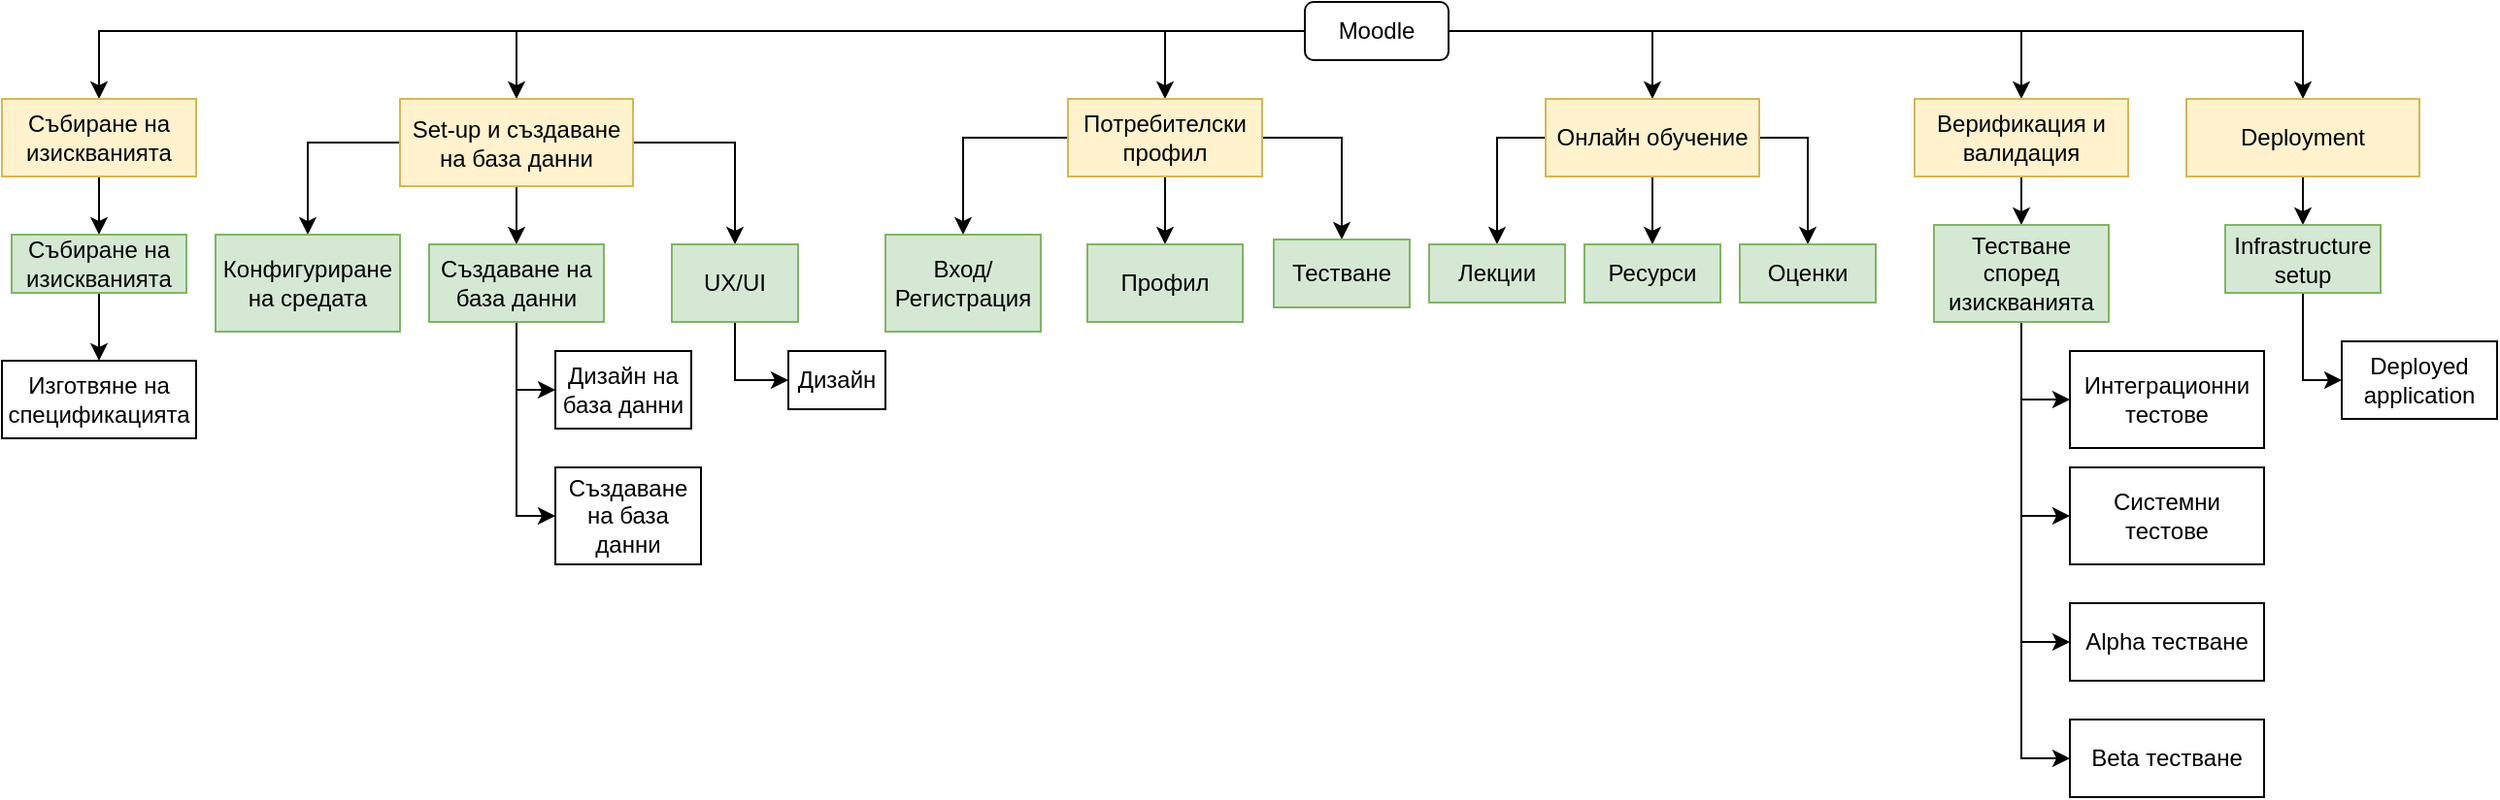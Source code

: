 <mxfile version="15.9.4" type="github">
  <diagram id="OaNjyxevK-4zABXbeRmA" name="Page-1">
    <mxGraphModel dx="1687" dy="484" grid="1" gridSize="10" guides="1" tooltips="1" connect="1" arrows="1" fold="1" page="1" pageScale="1" pageWidth="827" pageHeight="1169" math="0" shadow="0">
      <root>
        <mxCell id="0" />
        <mxCell id="1" parent="0" />
        <mxCell id="JWQSCCIdsSd6pLvR8Nr2-3" style="edgeStyle=orthogonalEdgeStyle;rounded=0;orthogonalLoop=1;jettySize=auto;html=1;entryX=0.5;entryY=0;entryDx=0;entryDy=0;" edge="1" parent="1" source="JWQSCCIdsSd6pLvR8Nr2-1" target="JWQSCCIdsSd6pLvR8Nr2-2">
          <mxGeometry relative="1" as="geometry" />
        </mxCell>
        <mxCell id="JWQSCCIdsSd6pLvR8Nr2-6" style="edgeStyle=orthogonalEdgeStyle;rounded=0;orthogonalLoop=1;jettySize=auto;html=1;entryX=0.5;entryY=0;entryDx=0;entryDy=0;" edge="1" parent="1" source="JWQSCCIdsSd6pLvR8Nr2-1" target="JWQSCCIdsSd6pLvR8Nr2-5">
          <mxGeometry relative="1" as="geometry" />
        </mxCell>
        <mxCell id="JWQSCCIdsSd6pLvR8Nr2-11" style="edgeStyle=orthogonalEdgeStyle;rounded=0;orthogonalLoop=1;jettySize=auto;html=1;entryX=0.5;entryY=0;entryDx=0;entryDy=0;" edge="1" parent="1" source="JWQSCCIdsSd6pLvR8Nr2-1" target="JWQSCCIdsSd6pLvR8Nr2-9">
          <mxGeometry relative="1" as="geometry" />
        </mxCell>
        <mxCell id="JWQSCCIdsSd6pLvR8Nr2-12" style="edgeStyle=orthogonalEdgeStyle;rounded=0;orthogonalLoop=1;jettySize=auto;html=1;entryX=0.5;entryY=0;entryDx=0;entryDy=0;" edge="1" parent="1" source="JWQSCCIdsSd6pLvR8Nr2-1" target="JWQSCCIdsSd6pLvR8Nr2-10">
          <mxGeometry relative="1" as="geometry" />
        </mxCell>
        <mxCell id="JWQSCCIdsSd6pLvR8Nr2-37" style="edgeStyle=orthogonalEdgeStyle;rounded=0;orthogonalLoop=1;jettySize=auto;html=1;" edge="1" parent="1" source="JWQSCCIdsSd6pLvR8Nr2-1" target="JWQSCCIdsSd6pLvR8Nr2-13">
          <mxGeometry relative="1" as="geometry" />
        </mxCell>
        <mxCell id="JWQSCCIdsSd6pLvR8Nr2-59" style="edgeStyle=orthogonalEdgeStyle;rounded=0;orthogonalLoop=1;jettySize=auto;html=1;exitX=0;exitY=0.5;exitDx=0;exitDy=0;" edge="1" parent="1" source="JWQSCCIdsSd6pLvR8Nr2-1" target="JWQSCCIdsSd6pLvR8Nr2-7">
          <mxGeometry relative="1" as="geometry" />
        </mxCell>
        <mxCell id="JWQSCCIdsSd6pLvR8Nr2-1" value="Moodle" style="rounded=1;whiteSpace=wrap;html=1;" vertex="1" parent="1">
          <mxGeometry x="536" y="110" width="74" height="30" as="geometry" />
        </mxCell>
        <mxCell id="JWQSCCIdsSd6pLvR8Nr2-76" style="edgeStyle=orthogonalEdgeStyle;rounded=0;orthogonalLoop=1;jettySize=auto;html=1;" edge="1" parent="1" source="JWQSCCIdsSd6pLvR8Nr2-2" target="JWQSCCIdsSd6pLvR8Nr2-14">
          <mxGeometry relative="1" as="geometry" />
        </mxCell>
        <mxCell id="JWQSCCIdsSd6pLvR8Nr2-2" value="Събиране на изискванията" style="whiteSpace=wrap;html=1;fillColor=#fff2cc;strokeColor=#d6b656;" vertex="1" parent="1">
          <mxGeometry x="-135" y="160" width="100" height="40" as="geometry" />
        </mxCell>
        <mxCell id="JWQSCCIdsSd6pLvR8Nr2-34" style="edgeStyle=orthogonalEdgeStyle;rounded=0;orthogonalLoop=1;jettySize=auto;html=1;exitX=0;exitY=0.5;exitDx=0;exitDy=0;" edge="1" parent="1" source="JWQSCCIdsSd6pLvR8Nr2-5" target="JWQSCCIdsSd6pLvR8Nr2-17">
          <mxGeometry relative="1" as="geometry" />
        </mxCell>
        <mxCell id="JWQSCCIdsSd6pLvR8Nr2-35" style="edgeStyle=orthogonalEdgeStyle;rounded=0;orthogonalLoop=1;jettySize=auto;html=1;" edge="1" parent="1" source="JWQSCCIdsSd6pLvR8Nr2-5" target="JWQSCCIdsSd6pLvR8Nr2-21">
          <mxGeometry relative="1" as="geometry" />
        </mxCell>
        <mxCell id="JWQSCCIdsSd6pLvR8Nr2-36" style="edgeStyle=orthogonalEdgeStyle;rounded=0;orthogonalLoop=1;jettySize=auto;html=1;exitX=1;exitY=0.5;exitDx=0;exitDy=0;entryX=0.5;entryY=0;entryDx=0;entryDy=0;" edge="1" parent="1" source="JWQSCCIdsSd6pLvR8Nr2-5" target="JWQSCCIdsSd6pLvR8Nr2-22">
          <mxGeometry relative="1" as="geometry" />
        </mxCell>
        <mxCell id="JWQSCCIdsSd6pLvR8Nr2-5" value="Set-up и създаване на база данни" style="whiteSpace=wrap;html=1;fillColor=#fff2cc;strokeColor=#d6b656;" vertex="1" parent="1">
          <mxGeometry x="70" y="160" width="120" height="45" as="geometry" />
        </mxCell>
        <mxCell id="JWQSCCIdsSd6pLvR8Nr2-41" style="edgeStyle=orthogonalEdgeStyle;rounded=0;orthogonalLoop=1;jettySize=auto;html=1;entryX=0.5;entryY=0;entryDx=0;entryDy=0;" edge="1" parent="1" source="JWQSCCIdsSd6pLvR8Nr2-7" target="JWQSCCIdsSd6pLvR8Nr2-39">
          <mxGeometry relative="1" as="geometry" />
        </mxCell>
        <mxCell id="JWQSCCIdsSd6pLvR8Nr2-63" style="edgeStyle=orthogonalEdgeStyle;rounded=0;orthogonalLoop=1;jettySize=auto;html=1;entryX=0.5;entryY=0;entryDx=0;entryDy=0;" edge="1" parent="1" source="JWQSCCIdsSd6pLvR8Nr2-7" target="JWQSCCIdsSd6pLvR8Nr2-42">
          <mxGeometry relative="1" as="geometry" />
        </mxCell>
        <mxCell id="JWQSCCIdsSd6pLvR8Nr2-64" style="edgeStyle=orthogonalEdgeStyle;rounded=0;orthogonalLoop=1;jettySize=auto;html=1;entryX=0.5;entryY=0;entryDx=0;entryDy=0;" edge="1" parent="1" source="JWQSCCIdsSd6pLvR8Nr2-7" target="JWQSCCIdsSd6pLvR8Nr2-38">
          <mxGeometry relative="1" as="geometry" />
        </mxCell>
        <mxCell id="JWQSCCIdsSd6pLvR8Nr2-7" value="Потребителски профил" style="whiteSpace=wrap;html=1;fillColor=#fff2cc;strokeColor=#d6b656;" vertex="1" parent="1">
          <mxGeometry x="414" y="160" width="100" height="40" as="geometry" />
        </mxCell>
        <mxCell id="JWQSCCIdsSd6pLvR8Nr2-73" style="edgeStyle=orthogonalEdgeStyle;rounded=0;orthogonalLoop=1;jettySize=auto;html=1;" edge="1" parent="1" source="JWQSCCIdsSd6pLvR8Nr2-9" target="JWQSCCIdsSd6pLvR8Nr2-68">
          <mxGeometry relative="1" as="geometry" />
        </mxCell>
        <mxCell id="JWQSCCIdsSd6pLvR8Nr2-74" style="edgeStyle=orthogonalEdgeStyle;rounded=0;orthogonalLoop=1;jettySize=auto;html=1;exitX=0;exitY=0.5;exitDx=0;exitDy=0;" edge="1" parent="1" source="JWQSCCIdsSd6pLvR8Nr2-9" target="JWQSCCIdsSd6pLvR8Nr2-67">
          <mxGeometry relative="1" as="geometry" />
        </mxCell>
        <mxCell id="JWQSCCIdsSd6pLvR8Nr2-75" style="edgeStyle=orthogonalEdgeStyle;rounded=0;orthogonalLoop=1;jettySize=auto;html=1;exitX=1;exitY=0.5;exitDx=0;exitDy=0;entryX=0.5;entryY=0;entryDx=0;entryDy=0;" edge="1" parent="1" source="JWQSCCIdsSd6pLvR8Nr2-9" target="JWQSCCIdsSd6pLvR8Nr2-70">
          <mxGeometry relative="1" as="geometry" />
        </mxCell>
        <mxCell id="JWQSCCIdsSd6pLvR8Nr2-9" value="Онлайн обучение" style="whiteSpace=wrap;html=1;fillColor=#fff2cc;strokeColor=#d6b656;" vertex="1" parent="1">
          <mxGeometry x="660" y="160" width="110" height="40" as="geometry" />
        </mxCell>
        <mxCell id="JWQSCCIdsSd6pLvR8Nr2-46" style="edgeStyle=orthogonalEdgeStyle;rounded=0;orthogonalLoop=1;jettySize=auto;html=1;entryX=0.5;entryY=0;entryDx=0;entryDy=0;" edge="1" parent="1" source="JWQSCCIdsSd6pLvR8Nr2-10" target="JWQSCCIdsSd6pLvR8Nr2-45">
          <mxGeometry relative="1" as="geometry" />
        </mxCell>
        <mxCell id="JWQSCCIdsSd6pLvR8Nr2-10" value="Верификация и валидация" style="whiteSpace=wrap;html=1;fillColor=#fff2cc;strokeColor=#d6b656;" vertex="1" parent="1">
          <mxGeometry x="850" y="160" width="110" height="40" as="geometry" />
        </mxCell>
        <mxCell id="JWQSCCIdsSd6pLvR8Nr2-48" style="edgeStyle=orthogonalEdgeStyle;rounded=0;orthogonalLoop=1;jettySize=auto;html=1;entryX=0.5;entryY=0;entryDx=0;entryDy=0;" edge="1" parent="1" source="JWQSCCIdsSd6pLvR8Nr2-13" target="JWQSCCIdsSd6pLvR8Nr2-47">
          <mxGeometry relative="1" as="geometry" />
        </mxCell>
        <mxCell id="JWQSCCIdsSd6pLvR8Nr2-13" value="Deployment" style="whiteSpace=wrap;html=1;fillColor=#fff2cc;strokeColor=#d6b656;" vertex="1" parent="1">
          <mxGeometry x="990" y="160" width="120" height="40" as="geometry" />
        </mxCell>
        <mxCell id="JWQSCCIdsSd6pLvR8Nr2-77" style="edgeStyle=orthogonalEdgeStyle;rounded=0;orthogonalLoop=1;jettySize=auto;html=1;entryX=0.5;entryY=0;entryDx=0;entryDy=0;" edge="1" parent="1" source="JWQSCCIdsSd6pLvR8Nr2-14" target="JWQSCCIdsSd6pLvR8Nr2-16">
          <mxGeometry relative="1" as="geometry" />
        </mxCell>
        <mxCell id="JWQSCCIdsSd6pLvR8Nr2-14" value="Събиране на изискванията" style="whiteSpace=wrap;html=1;fillColor=#d5e8d4;strokeColor=#82b366;" vertex="1" parent="1">
          <mxGeometry x="-130" y="230" width="90" height="30" as="geometry" />
        </mxCell>
        <mxCell id="JWQSCCIdsSd6pLvR8Nr2-16" value="Изготвяне на спецификацията" style="whiteSpace=wrap;html=1;" vertex="1" parent="1">
          <mxGeometry x="-135" y="295" width="100" height="40" as="geometry" />
        </mxCell>
        <mxCell id="JWQSCCIdsSd6pLvR8Nr2-17" value="Конфигуриране на средата" style="whiteSpace=wrap;html=1;fillColor=#d5e8d4;strokeColor=#82b366;" vertex="1" parent="1">
          <mxGeometry x="-25" y="230" width="95" height="50" as="geometry" />
        </mxCell>
        <mxCell id="JWQSCCIdsSd6pLvR8Nr2-28" style="edgeStyle=orthogonalEdgeStyle;rounded=0;orthogonalLoop=1;jettySize=auto;html=1;entryX=0;entryY=0.5;entryDx=0;entryDy=0;" edge="1" parent="1" source="JWQSCCIdsSd6pLvR8Nr2-21" target="JWQSCCIdsSd6pLvR8Nr2-23">
          <mxGeometry relative="1" as="geometry" />
        </mxCell>
        <mxCell id="JWQSCCIdsSd6pLvR8Nr2-29" style="edgeStyle=orthogonalEdgeStyle;rounded=0;orthogonalLoop=1;jettySize=auto;html=1;entryX=0;entryY=0.5;entryDx=0;entryDy=0;" edge="1" parent="1" source="JWQSCCIdsSd6pLvR8Nr2-21" target="JWQSCCIdsSd6pLvR8Nr2-24">
          <mxGeometry relative="1" as="geometry" />
        </mxCell>
        <mxCell id="JWQSCCIdsSd6pLvR8Nr2-21" value="Създаване на база данни" style="whiteSpace=wrap;html=1;fillColor=#d5e8d4;strokeColor=#82b366;" vertex="1" parent="1">
          <mxGeometry x="85" y="235" width="90" height="40" as="geometry" />
        </mxCell>
        <mxCell id="JWQSCCIdsSd6pLvR8Nr2-31" style="edgeStyle=orthogonalEdgeStyle;rounded=0;orthogonalLoop=1;jettySize=auto;html=1;entryX=0;entryY=0.5;entryDx=0;entryDy=0;" edge="1" parent="1" source="JWQSCCIdsSd6pLvR8Nr2-22" target="JWQSCCIdsSd6pLvR8Nr2-30">
          <mxGeometry relative="1" as="geometry" />
        </mxCell>
        <mxCell id="JWQSCCIdsSd6pLvR8Nr2-22" value="UX/UI" style="whiteSpace=wrap;html=1;fillColor=#d5e8d4;strokeColor=#82b366;" vertex="1" parent="1">
          <mxGeometry x="210" y="235" width="65" height="40" as="geometry" />
        </mxCell>
        <mxCell id="JWQSCCIdsSd6pLvR8Nr2-23" value="Дизайн на база данни" style="whiteSpace=wrap;html=1;" vertex="1" parent="1">
          <mxGeometry x="150" y="290" width="70" height="40" as="geometry" />
        </mxCell>
        <mxCell id="JWQSCCIdsSd6pLvR8Nr2-24" value="Създаване на база данни" style="whiteSpace=wrap;html=1;" vertex="1" parent="1">
          <mxGeometry x="150" y="350" width="75" height="50" as="geometry" />
        </mxCell>
        <mxCell id="JWQSCCIdsSd6pLvR8Nr2-30" value="Дизайн" style="whiteSpace=wrap;html=1;" vertex="1" parent="1">
          <mxGeometry x="270" y="290" width="50" height="30" as="geometry" />
        </mxCell>
        <mxCell id="JWQSCCIdsSd6pLvR8Nr2-38" value="Вход/Регистрация" style="whiteSpace=wrap;html=1;fillColor=#d5e8d4;strokeColor=#82b366;" vertex="1" parent="1">
          <mxGeometry x="320" y="230" width="80" height="50" as="geometry" />
        </mxCell>
        <mxCell id="JWQSCCIdsSd6pLvR8Nr2-39" value="Профил" style="whiteSpace=wrap;html=1;fillColor=#d5e8d4;strokeColor=#82b366;" vertex="1" parent="1">
          <mxGeometry x="424" y="235" width="80" height="40" as="geometry" />
        </mxCell>
        <mxCell id="JWQSCCIdsSd6pLvR8Nr2-42" value="Тестване" style="whiteSpace=wrap;html=1;fillColor=#d5e8d4;strokeColor=#82b366;" vertex="1" parent="1">
          <mxGeometry x="520" y="232.5" width="70" height="35" as="geometry" />
        </mxCell>
        <mxCell id="JWQSCCIdsSd6pLvR8Nr2-55" style="edgeStyle=orthogonalEdgeStyle;rounded=0;orthogonalLoop=1;jettySize=auto;html=1;entryX=0;entryY=0.5;entryDx=0;entryDy=0;" edge="1" parent="1" source="JWQSCCIdsSd6pLvR8Nr2-45" target="JWQSCCIdsSd6pLvR8Nr2-51">
          <mxGeometry relative="1" as="geometry" />
        </mxCell>
        <mxCell id="JWQSCCIdsSd6pLvR8Nr2-56" style="edgeStyle=orthogonalEdgeStyle;rounded=0;orthogonalLoop=1;jettySize=auto;html=1;entryX=0;entryY=0.5;entryDx=0;entryDy=0;" edge="1" parent="1" source="JWQSCCIdsSd6pLvR8Nr2-45" target="JWQSCCIdsSd6pLvR8Nr2-52">
          <mxGeometry relative="1" as="geometry" />
        </mxCell>
        <mxCell id="JWQSCCIdsSd6pLvR8Nr2-57" style="edgeStyle=orthogonalEdgeStyle;rounded=0;orthogonalLoop=1;jettySize=auto;html=1;entryX=0;entryY=0.5;entryDx=0;entryDy=0;" edge="1" parent="1" source="JWQSCCIdsSd6pLvR8Nr2-45" target="JWQSCCIdsSd6pLvR8Nr2-53">
          <mxGeometry relative="1" as="geometry" />
        </mxCell>
        <mxCell id="JWQSCCIdsSd6pLvR8Nr2-58" style="edgeStyle=orthogonalEdgeStyle;rounded=0;orthogonalLoop=1;jettySize=auto;html=1;entryX=0;entryY=0.5;entryDx=0;entryDy=0;" edge="1" parent="1" source="JWQSCCIdsSd6pLvR8Nr2-45" target="JWQSCCIdsSd6pLvR8Nr2-54">
          <mxGeometry relative="1" as="geometry" />
        </mxCell>
        <mxCell id="JWQSCCIdsSd6pLvR8Nr2-45" value="Тестване според изискванията" style="whiteSpace=wrap;html=1;fillColor=#d5e8d4;strokeColor=#82b366;" vertex="1" parent="1">
          <mxGeometry x="860" y="225" width="90" height="50" as="geometry" />
        </mxCell>
        <mxCell id="JWQSCCIdsSd6pLvR8Nr2-50" style="edgeStyle=orthogonalEdgeStyle;rounded=0;orthogonalLoop=1;jettySize=auto;html=1;entryX=0;entryY=0.5;entryDx=0;entryDy=0;" edge="1" parent="1" source="JWQSCCIdsSd6pLvR8Nr2-47" target="JWQSCCIdsSd6pLvR8Nr2-49">
          <mxGeometry relative="1" as="geometry" />
        </mxCell>
        <mxCell id="JWQSCCIdsSd6pLvR8Nr2-47" value="Infrastructure setup" style="whiteSpace=wrap;html=1;fillColor=#d5e8d4;strokeColor=#82b366;" vertex="1" parent="1">
          <mxGeometry x="1010" y="225" width="80" height="35" as="geometry" />
        </mxCell>
        <mxCell id="JWQSCCIdsSd6pLvR8Nr2-49" value="Deployed application" style="whiteSpace=wrap;html=1;" vertex="1" parent="1">
          <mxGeometry x="1070" y="285" width="80" height="40" as="geometry" />
        </mxCell>
        <mxCell id="JWQSCCIdsSd6pLvR8Nr2-51" value="Интеграционни тестове" style="whiteSpace=wrap;html=1;" vertex="1" parent="1">
          <mxGeometry x="930" y="290" width="100" height="50" as="geometry" />
        </mxCell>
        <mxCell id="JWQSCCIdsSd6pLvR8Nr2-52" value="Системни тестове" style="whiteSpace=wrap;html=1;" vertex="1" parent="1">
          <mxGeometry x="930" y="350" width="100" height="50" as="geometry" />
        </mxCell>
        <mxCell id="JWQSCCIdsSd6pLvR8Nr2-53" value="Alpha тестване" style="whiteSpace=wrap;html=1;" vertex="1" parent="1">
          <mxGeometry x="930" y="420" width="100" height="40" as="geometry" />
        </mxCell>
        <mxCell id="JWQSCCIdsSd6pLvR8Nr2-54" value="Beta тестване" style="whiteSpace=wrap;html=1;" vertex="1" parent="1">
          <mxGeometry x="930" y="480" width="100" height="40" as="geometry" />
        </mxCell>
        <mxCell id="JWQSCCIdsSd6pLvR8Nr2-67" value="Лекции" style="whiteSpace=wrap;html=1;fillColor=#d5e8d4;strokeColor=#82b366;" vertex="1" parent="1">
          <mxGeometry x="600" y="235" width="70" height="30" as="geometry" />
        </mxCell>
        <mxCell id="JWQSCCIdsSd6pLvR8Nr2-68" value="Ресурси" style="whiteSpace=wrap;html=1;fillColor=#d5e8d4;strokeColor=#82b366;" vertex="1" parent="1">
          <mxGeometry x="680" y="235" width="70" height="30" as="geometry" />
        </mxCell>
        <mxCell id="JWQSCCIdsSd6pLvR8Nr2-70" value="Оценки" style="whiteSpace=wrap;html=1;fillColor=#d5e8d4;strokeColor=#82b366;" vertex="1" parent="1">
          <mxGeometry x="760" y="235" width="70" height="30" as="geometry" />
        </mxCell>
      </root>
    </mxGraphModel>
  </diagram>
</mxfile>
